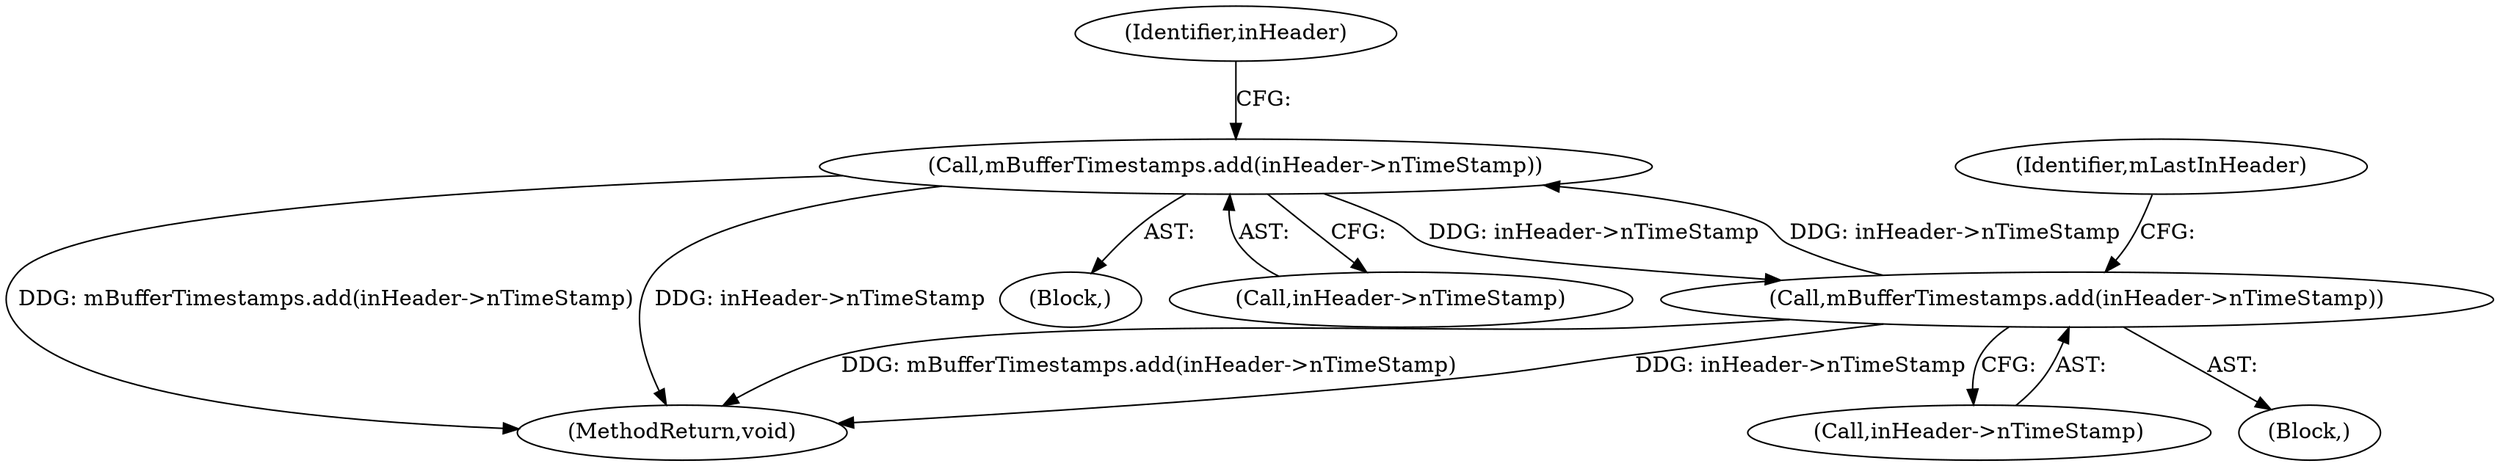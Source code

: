 digraph "0_Android_8e438e153f661e9df8db0ac41d587e940352df06@pointer" {
"1000527" [label="(Call,mBufferTimestamps.add(inHeader->nTimeStamp))"];
"1000484" [label="(Call,mBufferTimestamps.add(inHeader->nTimeStamp))"];
"1000527" [label="(Call,mBufferTimestamps.add(inHeader->nTimeStamp))"];
"1000505" [label="(Block,)"];
"1000485" [label="(Call,inHeader->nTimeStamp)"];
"1000527" [label="(Call,mBufferTimestamps.add(inHeader->nTimeStamp))"];
"1001437" [label="(MethodReturn,void)"];
"1000483" [label="(Block,)"];
"1000484" [label="(Call,mBufferTimestamps.add(inHeader->nTimeStamp))"];
"1000528" [label="(Call,inHeader->nTimeStamp)"];
"1000533" [label="(Identifier,inHeader)"];
"1000489" [label="(Identifier,mLastInHeader)"];
"1000527" -> "1000505"  [label="AST: "];
"1000527" -> "1000528"  [label="CFG: "];
"1000528" -> "1000527"  [label="AST: "];
"1000533" -> "1000527"  [label="CFG: "];
"1000527" -> "1001437"  [label="DDG: inHeader->nTimeStamp"];
"1000527" -> "1001437"  [label="DDG: mBufferTimestamps.add(inHeader->nTimeStamp)"];
"1000527" -> "1000484"  [label="DDG: inHeader->nTimeStamp"];
"1000484" -> "1000527"  [label="DDG: inHeader->nTimeStamp"];
"1000484" -> "1000483"  [label="AST: "];
"1000484" -> "1000485"  [label="CFG: "];
"1000485" -> "1000484"  [label="AST: "];
"1000489" -> "1000484"  [label="CFG: "];
"1000484" -> "1001437"  [label="DDG: inHeader->nTimeStamp"];
"1000484" -> "1001437"  [label="DDG: mBufferTimestamps.add(inHeader->nTimeStamp)"];
}
